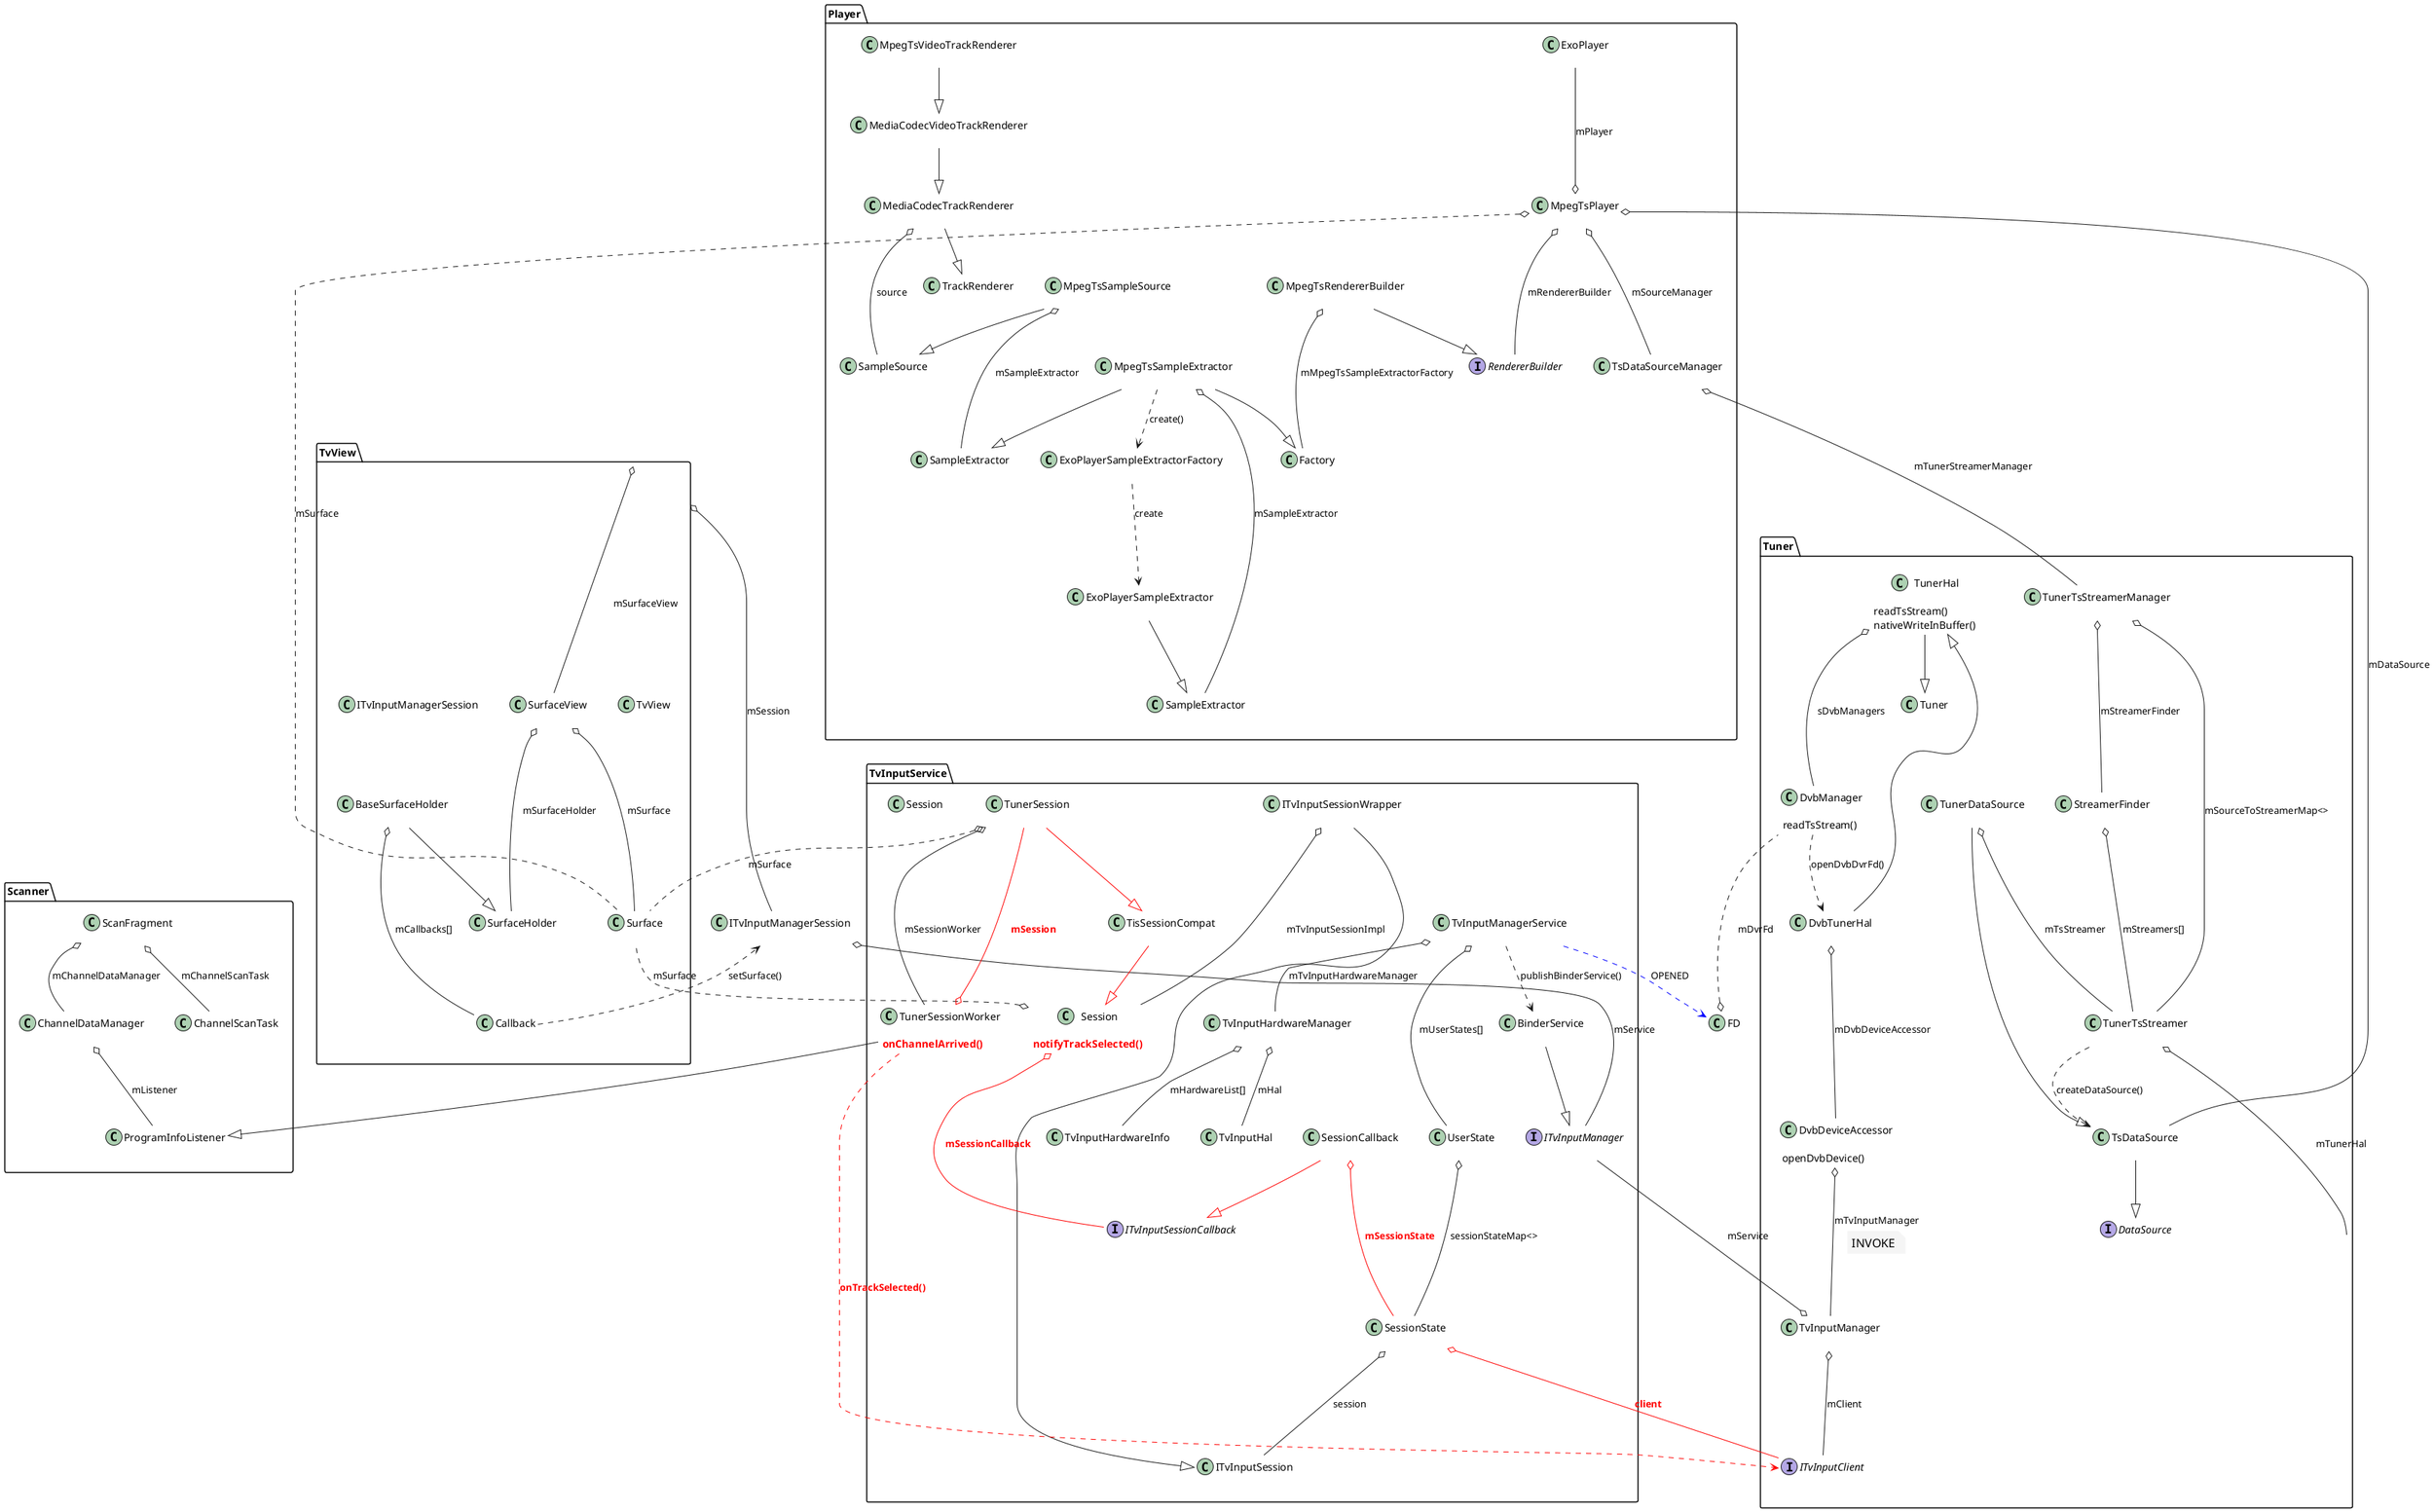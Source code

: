 @startuml TvView

skinparam {
    ' monochrome true
    ClassBorderColor white
    ClassBackgroundColor white
    Shadowing false
    NoteFontColor #Black
    NoteFontSize 16
    NoteTextAlignment left
    NoteBackgroundColor WhiteSmoke
    NoteColor transparent
    NoteBorderThickness 0
    NoteBorderColor transparent
    NoteBorderThickness 0
    ' Linetype ortho
    ' Linetype polyline
}

package TvView {
    class TvView
    class SurfaceView
    class SurfaceHolder
    class BaseSurfaceHolder
    class Callback
    class Surface
    class ITvInputManagerSession
}

package TvInputService {
    ' class TvInputService
    class TisSessionCompat
    class ITvInputSession
    class TunerSession
    class TunerSessionWorker {
        <font color=red>**onChannelArrived()**
    }
    class ITvInputSessionWrapper
    interface ITvInputManager
    class "Session" as ITvInputManagerSession
    class UserState
    class SessionState
    class BinderService
    class "Session" as TvInputServiceSession {
        <font color=red>**notifyTrackSelected()**
    }
    class TvInputManagerService
    class SessionCallback
    interface ITvInputSessionCallback
    ' class InputChannel
    class TvInputHardwareManager
    class TvInputHal
    class TvInputHardwareInfo
}

package Player {
    class MpegTsPlayer
    class ExoPlayer
    ' class TunerChannel
    class TsDataSourceManager
    class RendererBuilder
    class MpegTsRendererBuilder

    interface RendererBuilder
    class "Factory" as MpegTsSampleExtractorFactory
    class "SampleExtractor" as SampleExtractor2
    class SampleExtractor
    class ExoPlayerSampleExtractor
    class ExoPlayerSampleExtractorFactory
    class MpegTsSampleExtractor
    class MpegTsSampleSource
    class SampleSource
    class TrackRenderer
    class MediaCodecTrackRenderer
    class MediaCodecVideoTrackRenderer
    class MpegTsVideoTrackRenderer
}

package Tuner {
    class TunerDataSource
    class TunerTsStreamer
    interface DataSource
    class TsDataSource
    class TunerHal
    class DvbTunerHal
    class DvbDeviceAccessor
    class DvbManager
    class TunerTsStreamerManager
    class TvInputManager
    interface ITvInputClient
    class StreamerFinder
    class Tuner
    class TunerHal {
        readTsStream()
        nativeWriteInBuffer()
    }
    TunerHal --|> Tuner
    class DvbManager {
        readTsStream()
    }
    class DvbDeviceAccessor {
        openDvbDevice()
    }
}

package Scanner {
    class ChannelDataManager
    class ProgramInfoListener
    class ScanFragment
    class ChannelScanTask
}

TvView o--- SurfaceView:mSurfaceView
SurfaceView o--- Surface:mSurface
SurfaceView o--- SurfaceHolder:mSurfaceHolder
BaseSurfaceHolder --|> SurfaceHolder
BaseSurfaceHolder o--- Callback:mCallbacks[]
TvView o--- ITvInputManagerSession:mSession
Callback ..> ITvInputManagerSession:setSurface()
ITvInputManagerSession o--- ITvInputManager:mService
BinderService --|> ITvInputManager
TvInputManagerService ..> BinderService:publishBinderService()
TvInputManagerService o--- UserState:mUserStates[]
UserState o--- SessionState:sessionStateMap<>
SessionState o--- ITvInputSession:session


ITvInputSessionWrapper --|> ITvInputSession
ITvInputSessionWrapper o--- TvInputServiceSession:mTvInputSessionImpl
TvInputServiceSession o.. Surface:mSurface
TisSessionCompat -[#red]-|> TvInputServiceSession
TunerSession -[#red]-|> TisSessionCompat
TunerSession o.. Surface:mSurface

' Surface ..> MpegTsPlayer:setSurface()
' TunerSessionWorker ..> MpegTsPlayer:CREATE
MpegTsPlayer o.. Surface:mSurface
ExoPlayer ---o MpegTsPlayer:mPlayer

MpegTsPlayer o--- TsDataSourceManager:mSourceManager
' TunerSessionWorker o--- TunerChannel:mChannel
TunerSessionWorker o-[#red]-- TunerSession:<font color=red>**mSession**
TsDataSourceManager o--- TunerTsStreamerManager:mTunerStreamerManager
TunerTsStreamerManager o--- StreamerFinder:mStreamerFinder
StreamerFinder o--- TunerTsStreamer:mStreamers[]
TunerTsStreamer ..> TsDataSource:createDataSource()
TunerTsStreamerManager o--- TunerTsStreamer:mSourceToStreamerMap<>
TunerDataSource --|> TsDataSource
TunerDataSource o--- TunerTsStreamer:mTsStreamer
TunerTsStreamer o--- Tuner:mTunerHal
TunerHal o--- DvbManager:sDvbManagers
DvbTunerHal --|> TunerHal
DvbManager ..> DvbTunerHal:openDvbDvrFd()

DvbTunerHal o--- DvbDeviceAccessor:mDvbDeviceAccessor
DvbDeviceAccessor o--- TvInputManager:mTvInputManager
' DvbDeviceAccessor .[#blue].> TvInputManager:openDvbDevice()
note on link:INVOKE
TvInputManager o--- ITvInputManager:mService
' TvInputManager .[#blue].> TvInputManagerService:openDvbDevice()
TvInputManagerService .[#blue].> FD:OPENED
FD o.. DvbManager:mDvrFd
MpegTsPlayer o--- TsDataSource:mDataSource

MpegTsPlayer o--- RendererBuilder:mRendererBuilder
MpegTsRendererBuilder --|> RendererBuilder
TsDataSource --|> DataSource
MpegTsRendererBuilder o--- MpegTsSampleExtractorFactory:mMpegTsSampleExtractorFactory
MpegTsSampleExtractor --|> MpegTsSampleExtractorFactory
MpegTsSampleExtractor ..> ExoPlayerSampleExtractorFactory:create()
MpegTsSampleExtractor --|> SampleExtractor
MpegTsSampleExtractor o--- SampleExtractor2:mSampleExtractor
ExoPlayerSampleExtractorFactory ..> ExoPlayerSampleExtractor:create
ExoPlayerSampleExtractor --|> SampleExtractor2
MpegTsSampleSource o--- SampleExtractor:mSampleExtractor

MpegTsVideoTrackRenderer --|> MediaCodecVideoTrackRenderer
MediaCodecVideoTrackRenderer --|> MediaCodecTrackRenderer
MediaCodecTrackRenderer --|> TrackRenderer
MediaCodecTrackRenderer o--- SampleSource:source
MpegTsSampleSource --|> SampleSource

TvInputManager o--- ITvInputClient:mClient
TvInputServiceSession o-[#red]-- ITvInputSessionCallback:<font color=red>**mSessionCallback**
SessionState o-[#red]-- ITvInputClient:<font color=red>**client**
SessionCallback -[#red]-|> ITvInputSessionCallback
' TvInputManagerService ..> SessionCallback:CREATE
SessionCallback o-[#red]-- SessionState:<font color=red>**mSessionState**
TunerSessionWorker .[#red].> ITvInputClient:<font color=red>**onTrackSelected()**</font>
TunerSession o--- TunerSessionWorker:mSessionWorker
' SessionCallback o-- InputChannel:mChannels[]
TunerSessionWorker --|> ProgramInfoListener
ChannelDataManager o-- ProgramInfoListener:mListener

ScanFragment o-- ChannelScanTask:mChannelScanTask
ScanFragment o-- ChannelDataManager:mChannelDataManager

TvInputHardwareManager o-- TvInputHardwareInfo:mHardwareList[]
TvInputHardwareManager o-- TvInputHal:mHal
TvInputManagerService o-- TvInputHardwareManager:mTvInputHardwareManager

@enduml